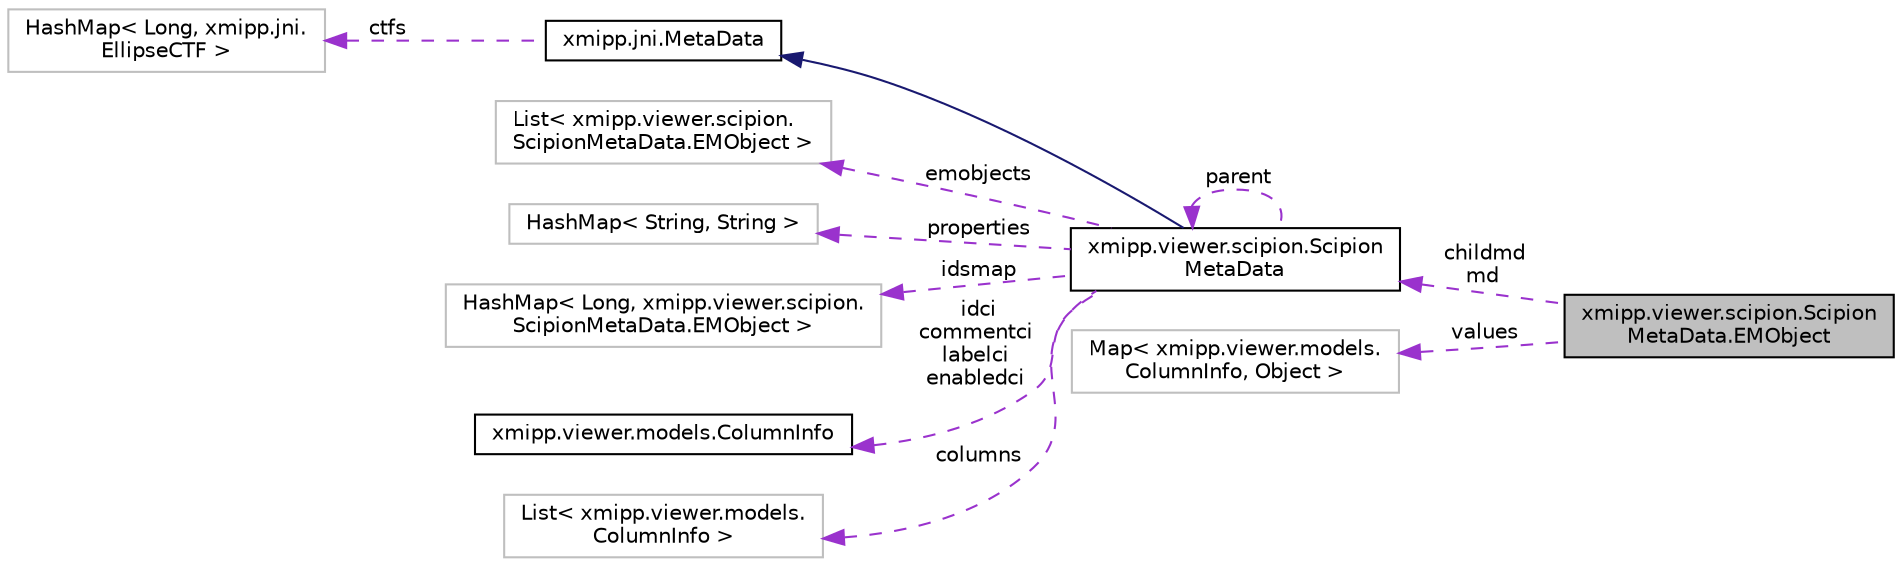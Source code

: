 digraph "xmipp.viewer.scipion.ScipionMetaData.EMObject"
{
  edge [fontname="Helvetica",fontsize="10",labelfontname="Helvetica",labelfontsize="10"];
  node [fontname="Helvetica",fontsize="10",shape=record];
  rankdir="LR";
  Node1 [label="xmipp.viewer.scipion.Scipion\lMetaData.EMObject",height=0.2,width=0.4,color="black", fillcolor="grey75", style="filled", fontcolor="black"];
  Node2 -> Node1 [dir="back",color="darkorchid3",fontsize="10",style="dashed",label=" childmd\nmd" ,fontname="Helvetica"];
  Node2 [label="xmipp.viewer.scipion.Scipion\lMetaData",height=0.2,width=0.4,color="black", fillcolor="white", style="filled",URL="$classxmipp_1_1viewer_1_1scipion_1_1ScipionMetaData.html"];
  Node3 -> Node2 [dir="back",color="midnightblue",fontsize="10",style="solid",fontname="Helvetica"];
  Node3 [label="xmipp.jni.MetaData",height=0.2,width=0.4,color="black", fillcolor="white", style="filled",URL="$classxmipp_1_1jni_1_1MetaData.html"];
  Node4 -> Node3 [dir="back",color="darkorchid3",fontsize="10",style="dashed",label=" ctfs" ,fontname="Helvetica"];
  Node4 [label="HashMap\< Long, xmipp.jni.\lEllipseCTF \>",height=0.2,width=0.4,color="grey75", fillcolor="white", style="filled"];
  Node5 -> Node2 [dir="back",color="darkorchid3",fontsize="10",style="dashed",label=" emobjects" ,fontname="Helvetica"];
  Node5 [label="List\< xmipp.viewer.scipion.\lScipionMetaData.EMObject \>",height=0.2,width=0.4,color="grey75", fillcolor="white", style="filled"];
  Node6 -> Node2 [dir="back",color="darkorchid3",fontsize="10",style="dashed",label=" properties" ,fontname="Helvetica"];
  Node6 [label="HashMap\< String, String \>",height=0.2,width=0.4,color="grey75", fillcolor="white", style="filled"];
  Node7 -> Node2 [dir="back",color="darkorchid3",fontsize="10",style="dashed",label=" idsmap" ,fontname="Helvetica"];
  Node7 [label="HashMap\< Long, xmipp.viewer.scipion.\lScipionMetaData.EMObject \>",height=0.2,width=0.4,color="grey75", fillcolor="white", style="filled"];
  Node8 -> Node2 [dir="back",color="darkorchid3",fontsize="10",style="dashed",label=" idci\ncommentci\nlabelci\nenabledci" ,fontname="Helvetica"];
  Node8 [label="xmipp.viewer.models.ColumnInfo",height=0.2,width=0.4,color="black", fillcolor="white", style="filled",URL="$classxmipp_1_1viewer_1_1models_1_1ColumnInfo.html"];
  Node9 -> Node2 [dir="back",color="darkorchid3",fontsize="10",style="dashed",label=" columns" ,fontname="Helvetica"];
  Node9 [label="List\< xmipp.viewer.models.\lColumnInfo \>",height=0.2,width=0.4,color="grey75", fillcolor="white", style="filled"];
  Node2 -> Node2 [dir="back",color="darkorchid3",fontsize="10",style="dashed",label=" parent" ,fontname="Helvetica"];
  Node10 -> Node1 [dir="back",color="darkorchid3",fontsize="10",style="dashed",label=" values" ,fontname="Helvetica"];
  Node10 [label="Map\< xmipp.viewer.models.\lColumnInfo, Object \>",height=0.2,width=0.4,color="grey75", fillcolor="white", style="filled"];
}
